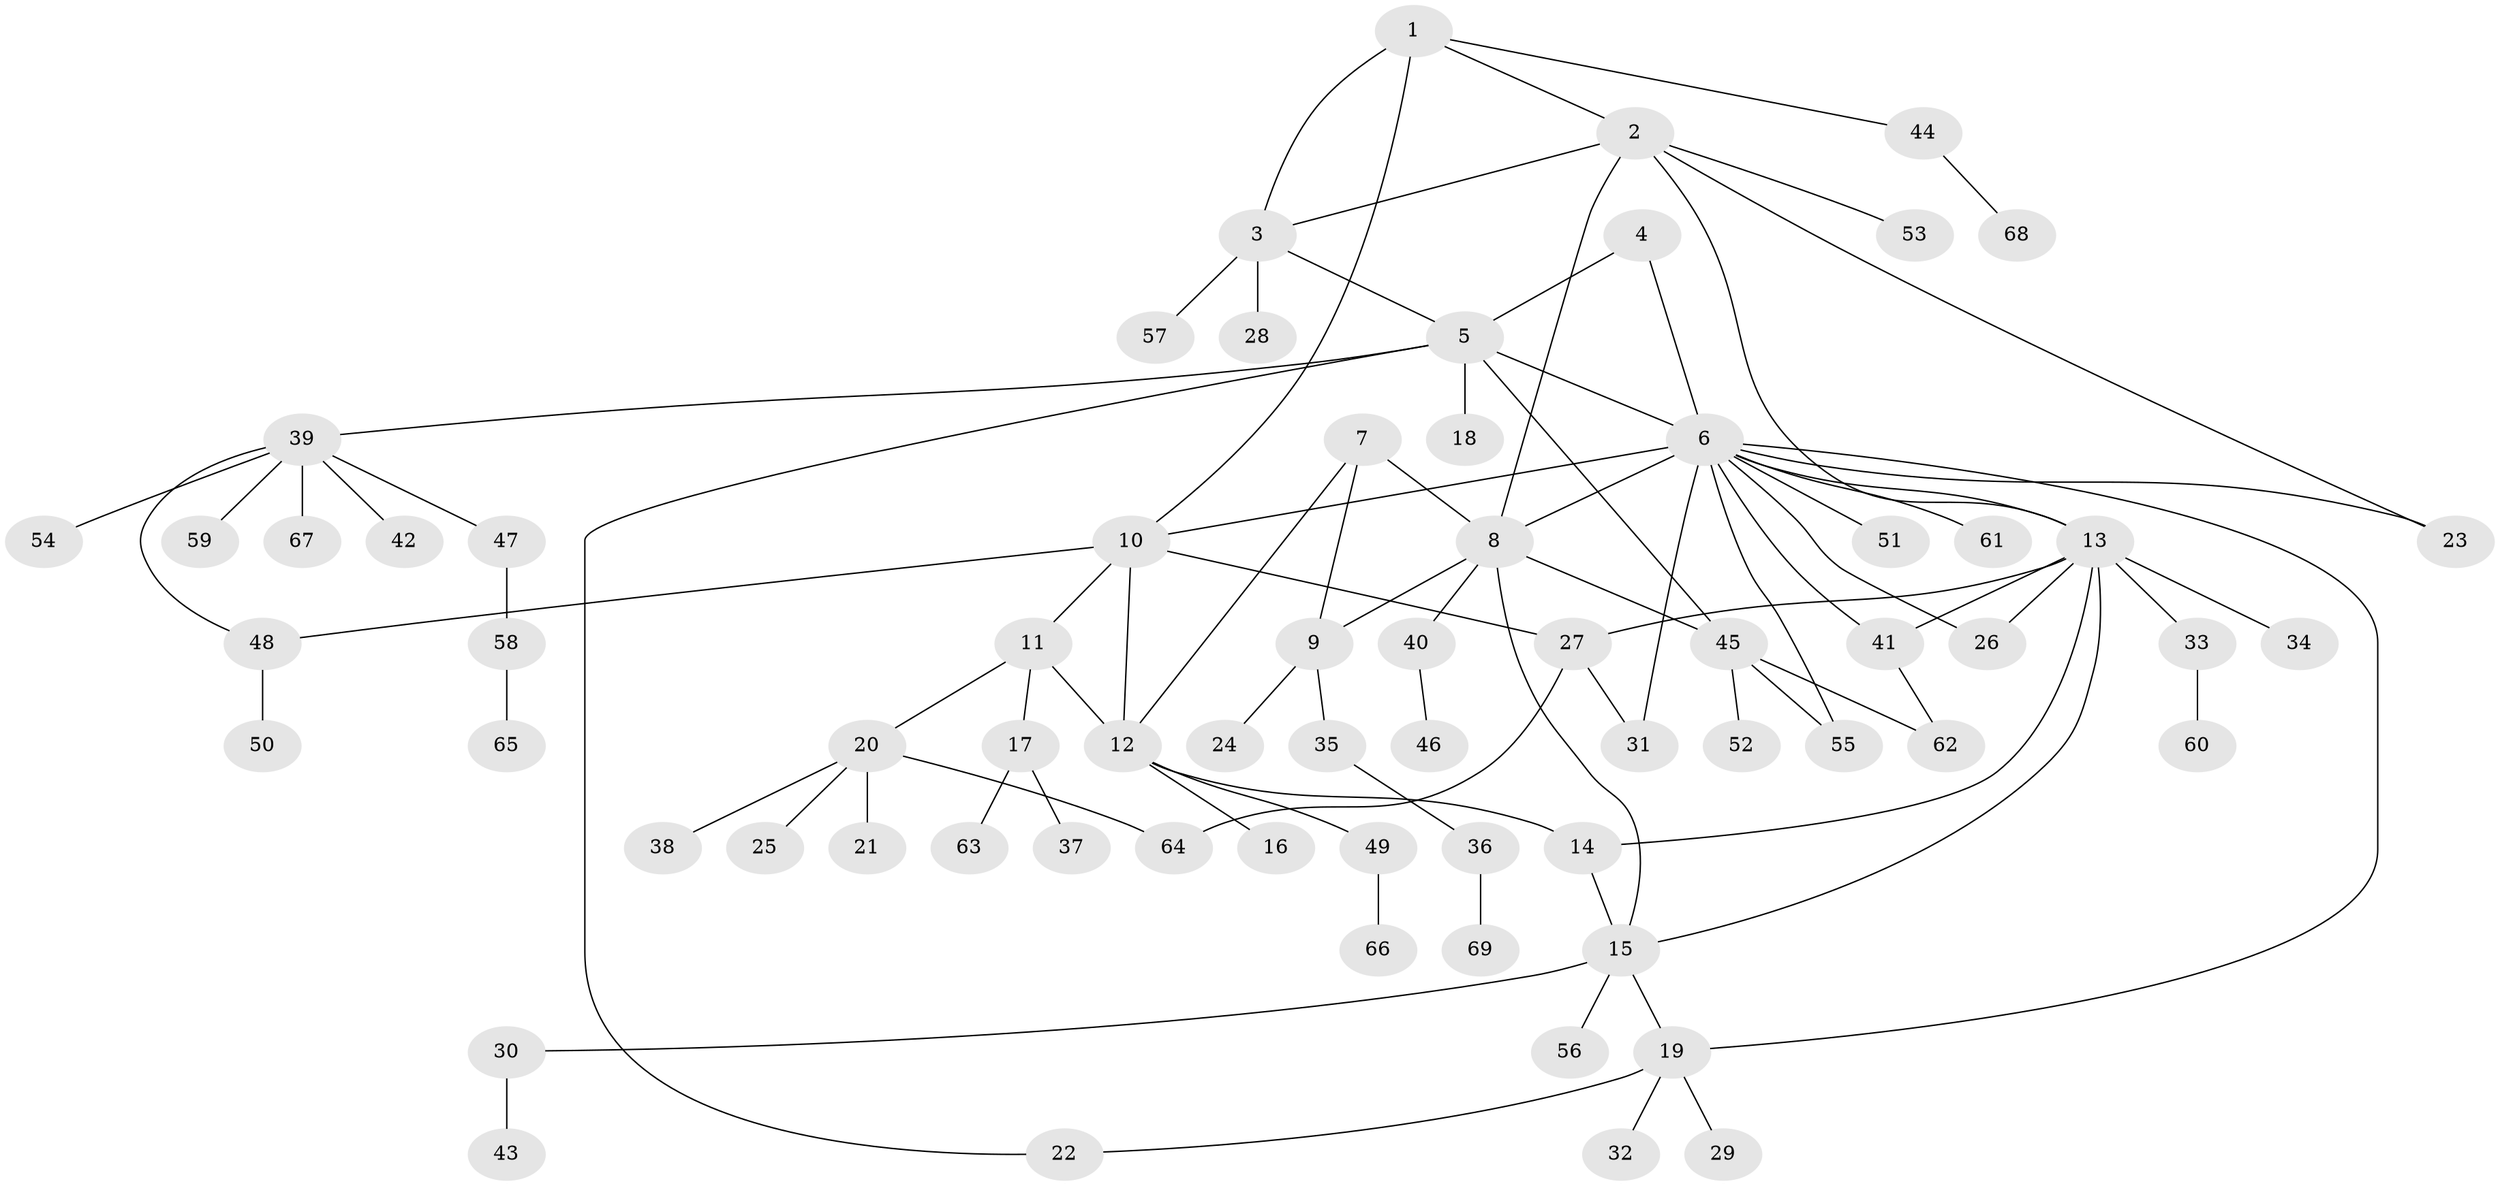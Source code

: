 // coarse degree distribution, {6: 0.029411764705882353, 4: 0.029411764705882353, 5: 0.058823529411764705, 12: 0.029411764705882353, 1: 0.6764705882352942, 7: 0.029411764705882353, 2: 0.08823529411764706, 3: 0.029411764705882353, 9: 0.029411764705882353}
// Generated by graph-tools (version 1.1) at 2025/58/03/04/25 21:58:10]
// undirected, 69 vertices, 91 edges
graph export_dot {
graph [start="1"]
  node [color=gray90,style=filled];
  1;
  2;
  3;
  4;
  5;
  6;
  7;
  8;
  9;
  10;
  11;
  12;
  13;
  14;
  15;
  16;
  17;
  18;
  19;
  20;
  21;
  22;
  23;
  24;
  25;
  26;
  27;
  28;
  29;
  30;
  31;
  32;
  33;
  34;
  35;
  36;
  37;
  38;
  39;
  40;
  41;
  42;
  43;
  44;
  45;
  46;
  47;
  48;
  49;
  50;
  51;
  52;
  53;
  54;
  55;
  56;
  57;
  58;
  59;
  60;
  61;
  62;
  63;
  64;
  65;
  66;
  67;
  68;
  69;
  1 -- 2;
  1 -- 3;
  1 -- 10;
  1 -- 44;
  2 -- 3;
  2 -- 8;
  2 -- 13;
  2 -- 23;
  2 -- 53;
  3 -- 5;
  3 -- 28;
  3 -- 57;
  4 -- 5;
  4 -- 6;
  5 -- 6;
  5 -- 18;
  5 -- 22;
  5 -- 39;
  5 -- 45;
  6 -- 8;
  6 -- 10;
  6 -- 13;
  6 -- 19;
  6 -- 23;
  6 -- 26;
  6 -- 31;
  6 -- 41;
  6 -- 51;
  6 -- 55;
  6 -- 61;
  7 -- 8;
  7 -- 9;
  7 -- 12;
  8 -- 9;
  8 -- 15;
  8 -- 40;
  8 -- 45;
  9 -- 24;
  9 -- 35;
  10 -- 11;
  10 -- 12;
  10 -- 27;
  10 -- 48;
  11 -- 12;
  11 -- 17;
  11 -- 20;
  12 -- 14;
  12 -- 16;
  12 -- 49;
  13 -- 14;
  13 -- 15;
  13 -- 26;
  13 -- 27;
  13 -- 33;
  13 -- 34;
  13 -- 41;
  14 -- 15;
  15 -- 19;
  15 -- 30;
  15 -- 56;
  17 -- 37;
  17 -- 63;
  19 -- 22;
  19 -- 29;
  19 -- 32;
  20 -- 21;
  20 -- 25;
  20 -- 38;
  20 -- 64;
  27 -- 31;
  27 -- 64;
  30 -- 43;
  33 -- 60;
  35 -- 36;
  36 -- 69;
  39 -- 42;
  39 -- 47;
  39 -- 48;
  39 -- 54;
  39 -- 59;
  39 -- 67;
  40 -- 46;
  41 -- 62;
  44 -- 68;
  45 -- 52;
  45 -- 55;
  45 -- 62;
  47 -- 58;
  48 -- 50;
  49 -- 66;
  58 -- 65;
}
